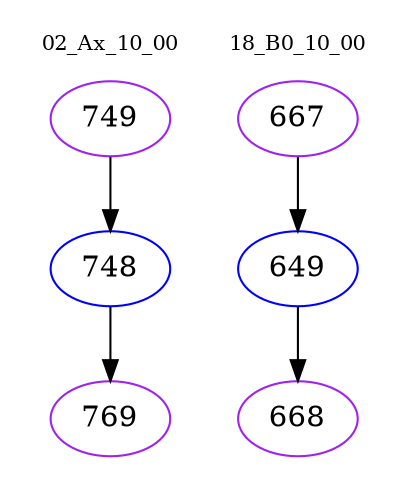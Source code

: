 digraph{
subgraph cluster_0 {
color = white
label = "02_Ax_10_00";
fontsize=10;
T0_749 [label="749", color="purple"]
T0_749 -> T0_748 [color="black"]
T0_748 [label="748", color="blue"]
T0_748 -> T0_769 [color="black"]
T0_769 [label="769", color="purple"]
}
subgraph cluster_1 {
color = white
label = "18_B0_10_00";
fontsize=10;
T1_667 [label="667", color="purple"]
T1_667 -> T1_649 [color="black"]
T1_649 [label="649", color="blue"]
T1_649 -> T1_668 [color="black"]
T1_668 [label="668", color="purple"]
}
}
